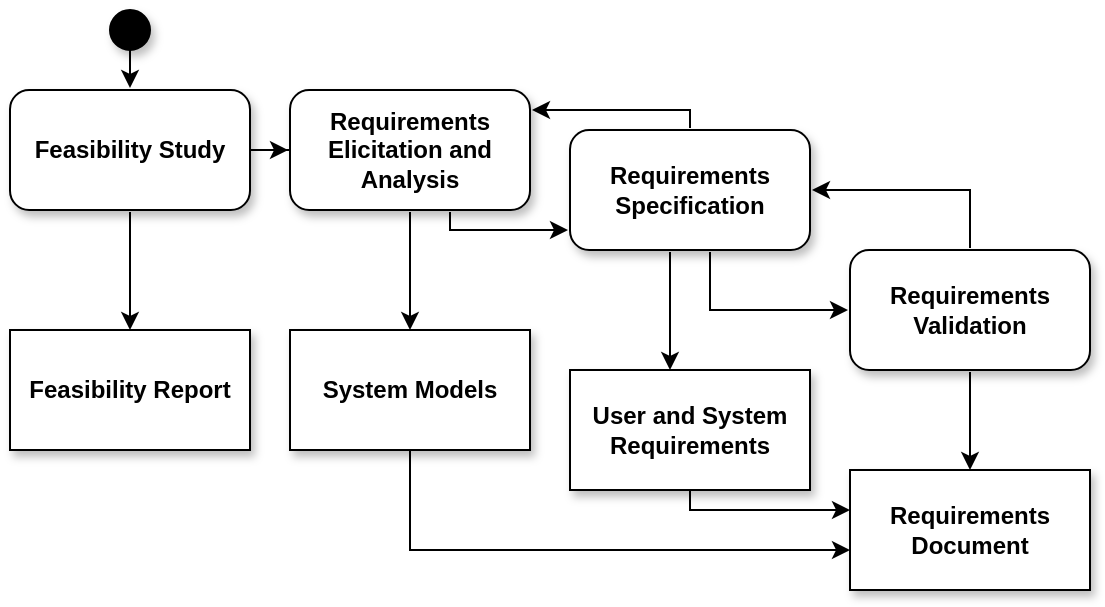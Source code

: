<mxfile version="15.8.6" type="github">
  <diagram id="B4lS6D4BCv2AXGVGuwU-" name="Page-1">
    <mxGraphModel dx="981" dy="526" grid="1" gridSize="10" guides="1" tooltips="1" connect="1" arrows="1" fold="1" page="1" pageScale="1" pageWidth="850" pageHeight="1100" math="0" shadow="0">
      <root>
        <mxCell id="0" />
        <mxCell id="1" parent="0" />
        <mxCell id="bhBdgrQU760FclHtjU-p-19" style="edgeStyle=orthogonalEdgeStyle;rounded=0;orthogonalLoop=1;jettySize=auto;html=1;" edge="1" parent="1" source="bhBdgrQU760FclHtjU-p-1" target="bhBdgrQU760FclHtjU-p-8">
          <mxGeometry relative="1" as="geometry" />
        </mxCell>
        <mxCell id="bhBdgrQU760FclHtjU-p-20" style="edgeStyle=orthogonalEdgeStyle;rounded=0;orthogonalLoop=1;jettySize=auto;html=1;" edge="1" parent="1" source="bhBdgrQU760FclHtjU-p-1" target="bhBdgrQU760FclHtjU-p-2">
          <mxGeometry relative="1" as="geometry" />
        </mxCell>
        <mxCell id="bhBdgrQU760FclHtjU-p-1" value="&lt;b&gt;Feasibility Study&lt;/b&gt;" style="rounded=1;whiteSpace=wrap;html=1;arcSize=16;shadow=1;perimeterSpacing=1;strokeColor=default;" vertex="1" parent="1">
          <mxGeometry x="160" y="180" width="120" height="60" as="geometry" />
        </mxCell>
        <mxCell id="bhBdgrQU760FclHtjU-p-15" style="edgeStyle=orthogonalEdgeStyle;rounded=0;orthogonalLoop=1;jettySize=auto;html=1;" edge="1" parent="1" source="bhBdgrQU760FclHtjU-p-2" target="bhBdgrQU760FclHtjU-p-7">
          <mxGeometry relative="1" as="geometry" />
        </mxCell>
        <mxCell id="bhBdgrQU760FclHtjU-p-17" style="edgeStyle=orthogonalEdgeStyle;rounded=0;orthogonalLoop=1;jettySize=auto;html=1;" edge="1" parent="1" source="bhBdgrQU760FclHtjU-p-2" target="bhBdgrQU760FclHtjU-p-3">
          <mxGeometry relative="1" as="geometry">
            <Array as="points">
              <mxPoint x="380" y="250" />
            </Array>
          </mxGeometry>
        </mxCell>
        <mxCell id="bhBdgrQU760FclHtjU-p-2" value="&lt;b&gt;Requirements Elicitation and Analysis&lt;/b&gt;" style="rounded=1;whiteSpace=wrap;html=1;arcSize=16;shadow=1;perimeterSpacing=1;strokeColor=default;" vertex="1" parent="1">
          <mxGeometry x="300" y="180" width="120" height="60" as="geometry" />
        </mxCell>
        <mxCell id="bhBdgrQU760FclHtjU-p-11" style="edgeStyle=orthogonalEdgeStyle;rounded=0;orthogonalLoop=1;jettySize=auto;html=1;" edge="1" parent="1" source="bhBdgrQU760FclHtjU-p-3" target="bhBdgrQU760FclHtjU-p-4">
          <mxGeometry relative="1" as="geometry">
            <Array as="points">
              <mxPoint x="510" y="290" />
            </Array>
          </mxGeometry>
        </mxCell>
        <mxCell id="bhBdgrQU760FclHtjU-p-12" style="edgeStyle=orthogonalEdgeStyle;rounded=0;orthogonalLoop=1;jettySize=auto;html=1;" edge="1" parent="1" source="bhBdgrQU760FclHtjU-p-3" target="bhBdgrQU760FclHtjU-p-6">
          <mxGeometry relative="1" as="geometry">
            <Array as="points">
              <mxPoint x="490" y="280" />
              <mxPoint x="490" y="280" />
            </Array>
          </mxGeometry>
        </mxCell>
        <mxCell id="bhBdgrQU760FclHtjU-p-18" style="edgeStyle=orthogonalEdgeStyle;rounded=0;orthogonalLoop=1;jettySize=auto;html=1;" edge="1" parent="1" source="bhBdgrQU760FclHtjU-p-3" target="bhBdgrQU760FclHtjU-p-2">
          <mxGeometry relative="1" as="geometry">
            <Array as="points">
              <mxPoint x="500" y="190" />
            </Array>
          </mxGeometry>
        </mxCell>
        <mxCell id="bhBdgrQU760FclHtjU-p-3" value="&lt;b&gt;Requirements Specification&lt;/b&gt;" style="rounded=1;whiteSpace=wrap;html=1;arcSize=16;shadow=1;perimeterSpacing=1;strokeColor=default;" vertex="1" parent="1">
          <mxGeometry x="440" y="200" width="120" height="60" as="geometry" />
        </mxCell>
        <mxCell id="bhBdgrQU760FclHtjU-p-9" style="edgeStyle=orthogonalEdgeStyle;rounded=0;orthogonalLoop=1;jettySize=auto;html=1;" edge="1" parent="1" source="bhBdgrQU760FclHtjU-p-4" target="bhBdgrQU760FclHtjU-p-5">
          <mxGeometry relative="1" as="geometry" />
        </mxCell>
        <mxCell id="bhBdgrQU760FclHtjU-p-10" style="edgeStyle=orthogonalEdgeStyle;rounded=0;orthogonalLoop=1;jettySize=auto;html=1;exitX=0.5;exitY=0;exitDx=0;exitDy=0;" edge="1" parent="1" source="bhBdgrQU760FclHtjU-p-4" target="bhBdgrQU760FclHtjU-p-3">
          <mxGeometry relative="1" as="geometry">
            <mxPoint x="610" y="220" as="targetPoint" />
            <Array as="points">
              <mxPoint x="640" y="230" />
            </Array>
          </mxGeometry>
        </mxCell>
        <mxCell id="bhBdgrQU760FclHtjU-p-4" value="&lt;b&gt;Requirements Validation&lt;/b&gt;" style="rounded=1;whiteSpace=wrap;html=1;arcSize=16;shadow=1;perimeterSpacing=1;strokeColor=default;" vertex="1" parent="1">
          <mxGeometry x="580" y="260" width="120" height="60" as="geometry" />
        </mxCell>
        <mxCell id="bhBdgrQU760FclHtjU-p-5" value="&lt;b&gt;Requirements Document&lt;/b&gt;" style="rounded=0;whiteSpace=wrap;html=1;arcSize=16;shadow=1;" vertex="1" parent="1">
          <mxGeometry x="580" y="370" width="120" height="60" as="geometry" />
        </mxCell>
        <mxCell id="bhBdgrQU760FclHtjU-p-13" style="edgeStyle=orthogonalEdgeStyle;rounded=0;orthogonalLoop=1;jettySize=auto;html=1;" edge="1" parent="1" source="bhBdgrQU760FclHtjU-p-6" target="bhBdgrQU760FclHtjU-p-5">
          <mxGeometry relative="1" as="geometry">
            <Array as="points">
              <mxPoint x="500" y="390" />
            </Array>
          </mxGeometry>
        </mxCell>
        <mxCell id="bhBdgrQU760FclHtjU-p-6" value="&lt;b&gt;User and System Requirements&lt;/b&gt;" style="rounded=0;whiteSpace=wrap;html=1;arcSize=16;shadow=1;" vertex="1" parent="1">
          <mxGeometry x="440" y="320" width="120" height="60" as="geometry" />
        </mxCell>
        <mxCell id="bhBdgrQU760FclHtjU-p-14" style="edgeStyle=orthogonalEdgeStyle;rounded=0;orthogonalLoop=1;jettySize=auto;html=1;" edge="1" parent="1" source="bhBdgrQU760FclHtjU-p-7" target="bhBdgrQU760FclHtjU-p-5">
          <mxGeometry relative="1" as="geometry">
            <Array as="points">
              <mxPoint x="360" y="410" />
            </Array>
          </mxGeometry>
        </mxCell>
        <mxCell id="bhBdgrQU760FclHtjU-p-7" value="&lt;b&gt;System Models&lt;/b&gt;" style="rounded=0;whiteSpace=wrap;html=1;arcSize=16;shadow=1;" vertex="1" parent="1">
          <mxGeometry x="300" y="300" width="120" height="60" as="geometry" />
        </mxCell>
        <mxCell id="bhBdgrQU760FclHtjU-p-8" value="&lt;b&gt;Feasibility Report&lt;/b&gt;" style="rounded=0;whiteSpace=wrap;html=1;arcSize=16;shadow=1;" vertex="1" parent="1">
          <mxGeometry x="160" y="300" width="120" height="60" as="geometry" />
        </mxCell>
        <mxCell id="bhBdgrQU760FclHtjU-p-22" style="edgeStyle=orthogonalEdgeStyle;rounded=0;orthogonalLoop=1;jettySize=auto;html=1;" edge="1" parent="1" source="bhBdgrQU760FclHtjU-p-21" target="bhBdgrQU760FclHtjU-p-1">
          <mxGeometry relative="1" as="geometry">
            <Array as="points">
              <mxPoint x="220" y="170" />
              <mxPoint x="220" y="170" />
            </Array>
          </mxGeometry>
        </mxCell>
        <mxCell id="bhBdgrQU760FclHtjU-p-21" value="" style="ellipse;whiteSpace=wrap;html=1;rounded=0;shadow=1;strokeColor=default;fillColor=#000000;" vertex="1" parent="1">
          <mxGeometry x="210" y="140" width="20" height="20" as="geometry" />
        </mxCell>
      </root>
    </mxGraphModel>
  </diagram>
</mxfile>
